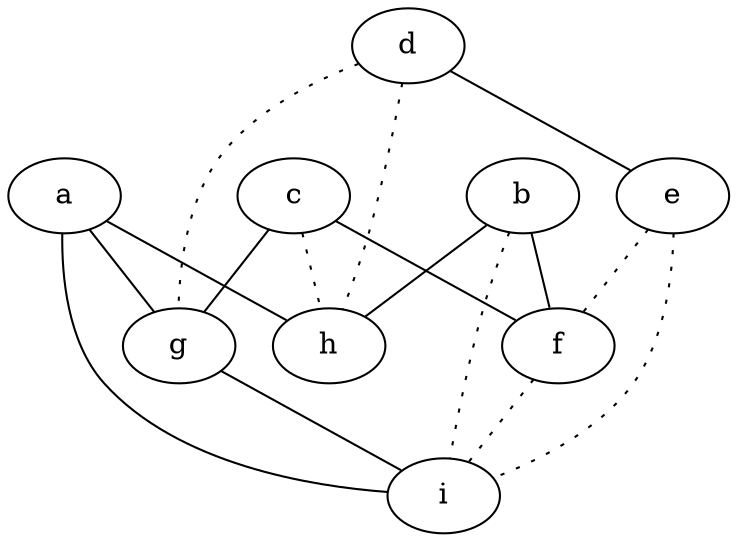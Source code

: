 graph {
a -- g;
a -- h;
a -- i;
b -- f;
b -- h;
b -- i [style=dotted];
c -- f;
c -- g;
c -- h [style=dotted];
d -- e;
d -- g [style=dotted];
d -- h [style=dotted];
e -- f [style=dotted];
e -- i [style=dotted];
f -- i [style=dotted];
g -- i;
}
